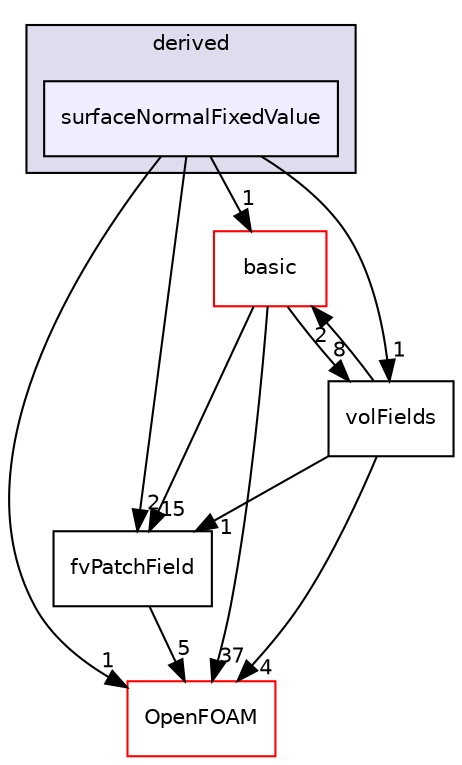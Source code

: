 digraph "src/finiteVolume/fields/fvPatchFields/derived/surfaceNormalFixedValue" {
  bgcolor=transparent;
  compound=true
  node [ fontsize="10", fontname="Helvetica"];
  edge [ labelfontsize="10", labelfontname="Helvetica"];
  subgraph clusterdir_ece9aa6b5af9a7776a75b0c1993b0910 {
    graph [ bgcolor="#ddddee", pencolor="black", label="derived" fontname="Helvetica", fontsize="10", URL="dir_ece9aa6b5af9a7776a75b0c1993b0910.html"]
  dir_1c06aa554ea03517d3c5634a3f178091 [shape=box, label="surfaceNormalFixedValue", style="filled", fillcolor="#eeeeff", pencolor="black", URL="dir_1c06aa554ea03517d3c5634a3f178091.html"];
  }
  dir_546b14c9025d30bb5b92fa069dbdd82c [shape=box label="basic" color="red" URL="dir_546b14c9025d30bb5b92fa069dbdd82c.html"];
  dir_6b9423849569a7ee618201e7cfce9eaa [shape=box label="fvPatchField" URL="dir_6b9423849569a7ee618201e7cfce9eaa.html"];
  dir_bd8bf7fa65467c460a50eacc456ce356 [shape=box label="volFields" URL="dir_bd8bf7fa65467c460a50eacc456ce356.html"];
  dir_c5473ff19b20e6ec4dfe5c310b3778a8 [shape=box label="OpenFOAM" color="red" URL="dir_c5473ff19b20e6ec4dfe5c310b3778a8.html"];
  dir_546b14c9025d30bb5b92fa069dbdd82c->dir_6b9423849569a7ee618201e7cfce9eaa [headlabel="15", labeldistance=1.5 headhref="dir_000938_001041.html"];
  dir_546b14c9025d30bb5b92fa069dbdd82c->dir_bd8bf7fa65467c460a50eacc456ce356 [headlabel="8", labeldistance=1.5 headhref="dir_000938_001062.html"];
  dir_546b14c9025d30bb5b92fa069dbdd82c->dir_c5473ff19b20e6ec4dfe5c310b3778a8 [headlabel="37", labeldistance=1.5 headhref="dir_000938_001896.html"];
  dir_6b9423849569a7ee618201e7cfce9eaa->dir_c5473ff19b20e6ec4dfe5c310b3778a8 [headlabel="5", labeldistance=1.5 headhref="dir_001041_001896.html"];
  dir_1c06aa554ea03517d3c5634a3f178091->dir_546b14c9025d30bb5b92fa069dbdd82c [headlabel="1", labeldistance=1.5 headhref="dir_001020_000938.html"];
  dir_1c06aa554ea03517d3c5634a3f178091->dir_6b9423849569a7ee618201e7cfce9eaa [headlabel="2", labeldistance=1.5 headhref="dir_001020_001041.html"];
  dir_1c06aa554ea03517d3c5634a3f178091->dir_bd8bf7fa65467c460a50eacc456ce356 [headlabel="1", labeldistance=1.5 headhref="dir_001020_001062.html"];
  dir_1c06aa554ea03517d3c5634a3f178091->dir_c5473ff19b20e6ec4dfe5c310b3778a8 [headlabel="1", labeldistance=1.5 headhref="dir_001020_001896.html"];
  dir_bd8bf7fa65467c460a50eacc456ce356->dir_546b14c9025d30bb5b92fa069dbdd82c [headlabel="2", labeldistance=1.5 headhref="dir_001062_000938.html"];
  dir_bd8bf7fa65467c460a50eacc456ce356->dir_6b9423849569a7ee618201e7cfce9eaa [headlabel="1", labeldistance=1.5 headhref="dir_001062_001041.html"];
  dir_bd8bf7fa65467c460a50eacc456ce356->dir_c5473ff19b20e6ec4dfe5c310b3778a8 [headlabel="4", labeldistance=1.5 headhref="dir_001062_001896.html"];
}
